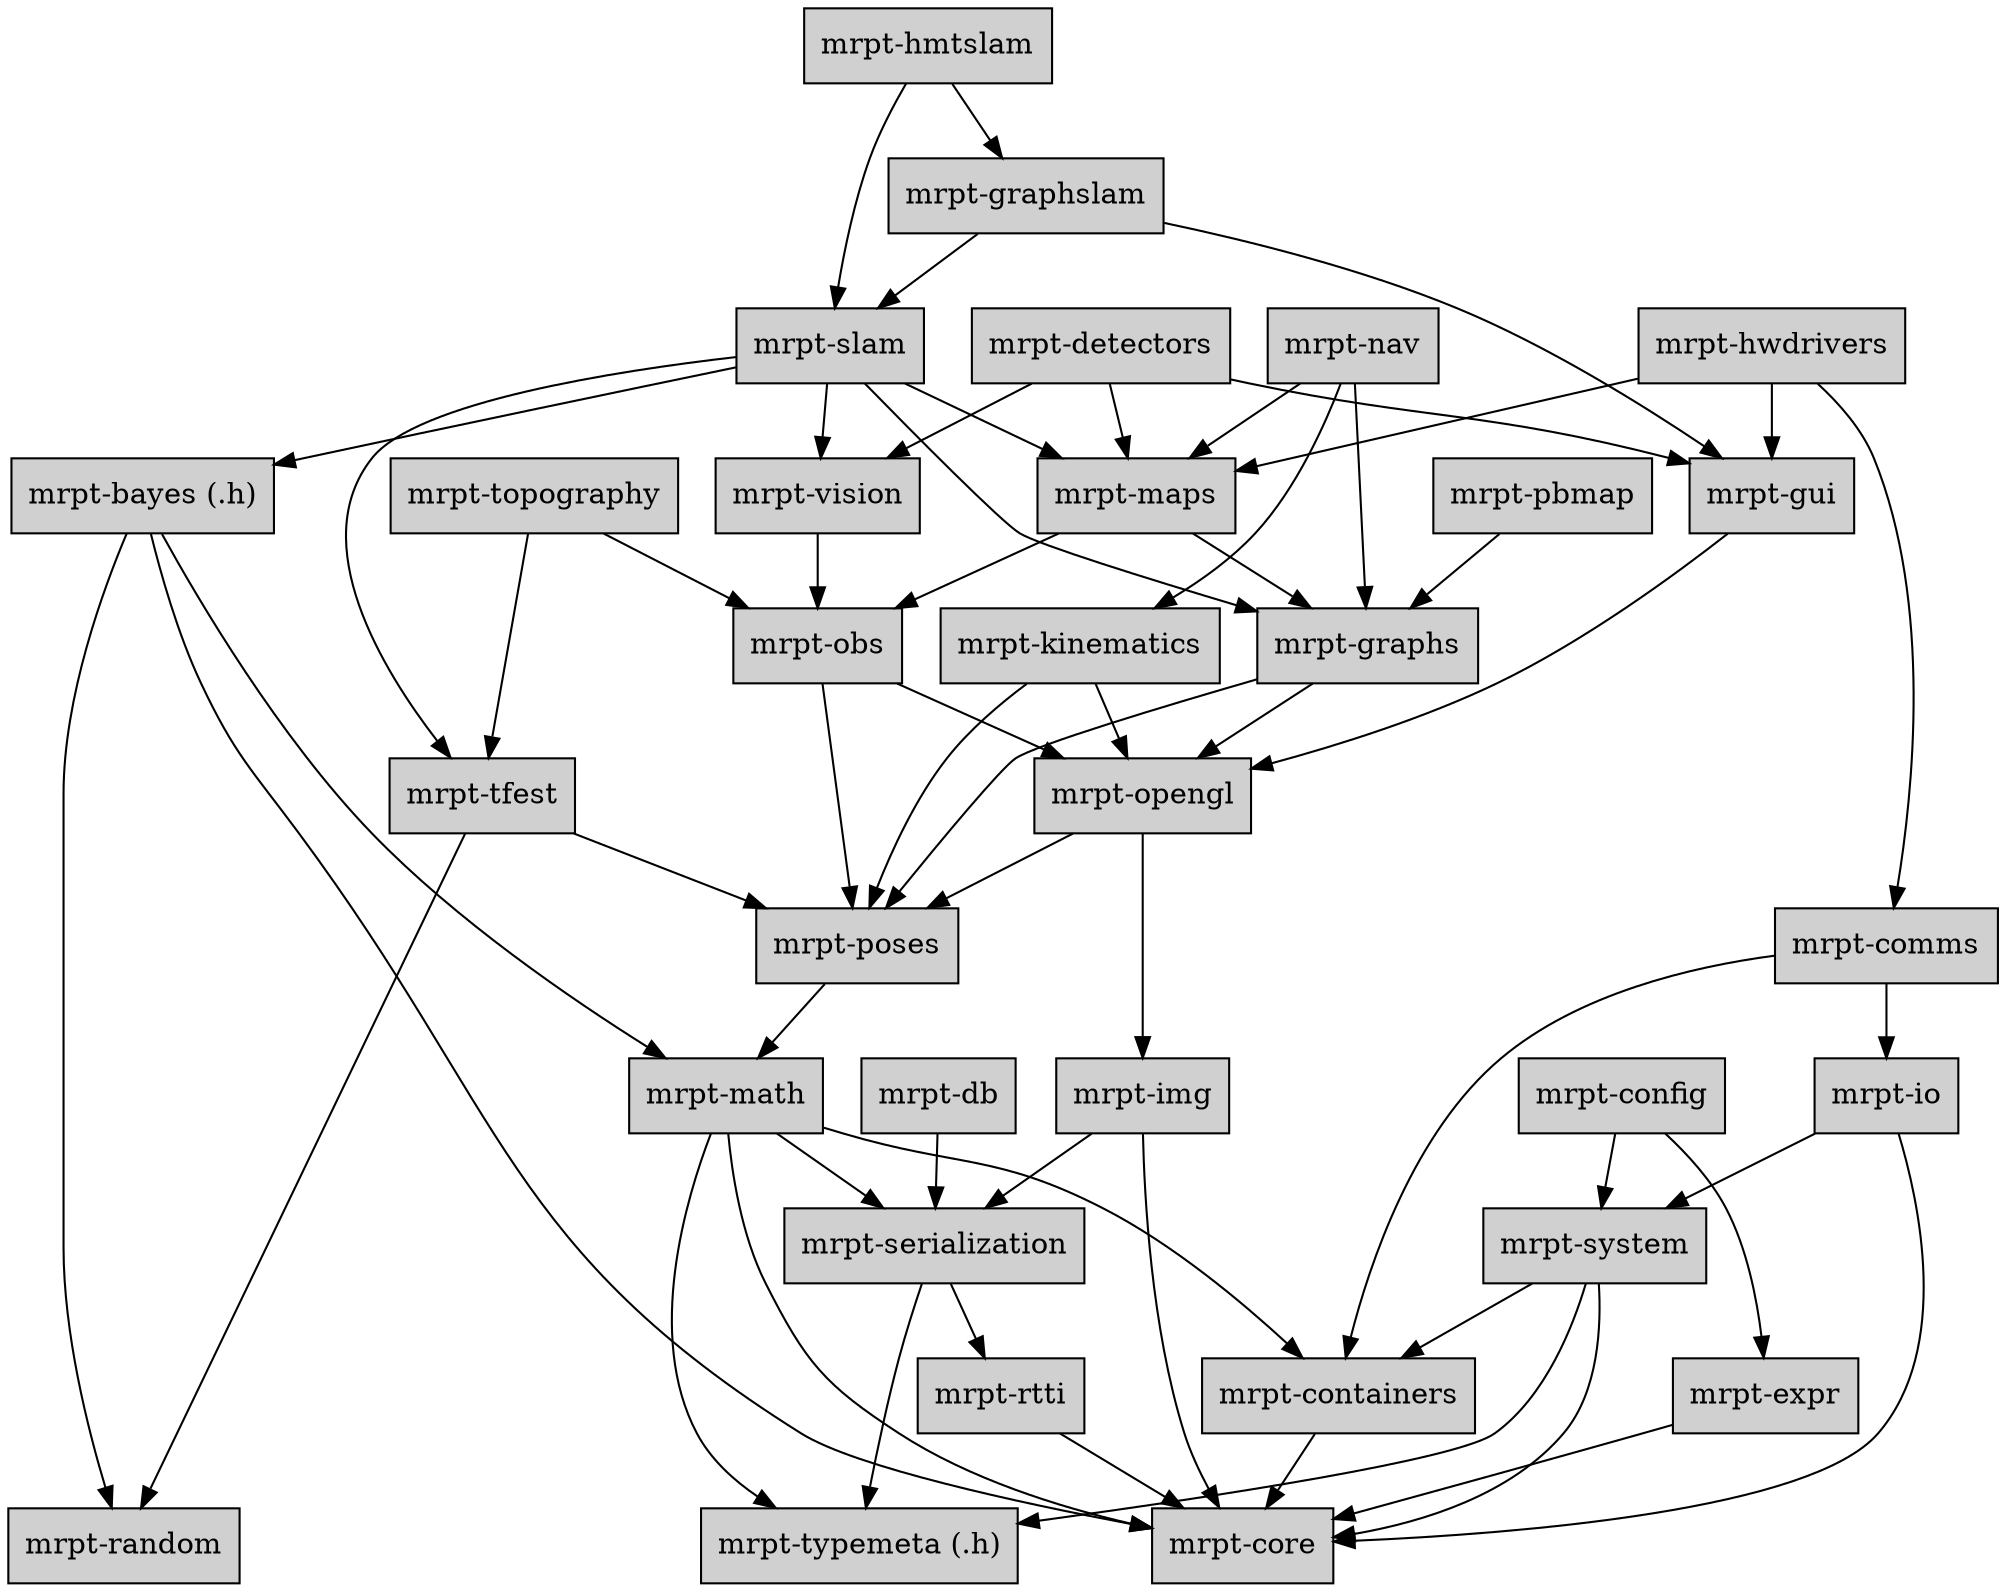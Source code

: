 digraph MRPT_LIBS {

	node [shape=box,style=filled, fillcolor="#D0D0D0"];

	bayes [label="mrpt-bayes (.h)",URL="group__mrpt__bayes__grp.html"];
	bayes -> core;
	bayes -> math;
	bayes -> random;

	comms [label="mrpt-comms",URL="group__mrpt__comms__grp.html"];
	comms -> io;
	comms -> containers

	config   [label="mrpt-config",URL="group__mrpt__config__grp.html"];
	config -> expr;
	config -> system;

	containers  [label="mrpt-containers",URL="group__mrpt__containers__grp.html"];
	containers -> core;

	{ rank = sink; 
	core       [label="mrpt-core",URL="group__mrpt__core__grp.html"];
	}

	db         [label="mrpt-db",URL="group__mrpt__db__grp.html"];
	db  -> serialization;

	detectors  [label="mrpt-detectors",URL="group__mrpt__detectors__grp.html"];
	detectors -> gui;
	detectors -> maps;
	detectors -> vision;

	expr       [label="mrpt-expr",URL="group__mrpt__expr__grp.html"];
	expr -> core;

	graphs     [label="mrpt-graphs",URL="group__mrpt__graphs__grp.html"];
	graphs -> opengl;
	graphs -> poses;

	graphslam  [label="mrpt-graphslam",URL="group__mrpt__graphslam__grp.html"];
	graphslam -> gui;
	graphslam -> slam;

	gui        [label="mrpt-gui",URL="group__mrpt__gui__grp.html"];
	gui -> opengl;

	hmtslam    [label="mrpt-hmtslam",URL="group__mrpt__hmtslam__grp.html"];
	hmtslam -> graphslam;
	hmtslam -> slam;

	hwdrivers  [label="mrpt-hwdrivers",URL="group__mrpt__hwdrivers__grp.html"];
	hwdrivers -> comms;
	hwdrivers -> gui;
	hwdrivers -> maps;

	img [label="mrpt-img",URL="group__mrpt__img__grp.html"];
	img  -> core;
	img  -> serialization;

	io [label="mrpt-io",URL="group__mrpt__io__grp.html"];
	io  -> core;
	io  -> system;

	kinematics [label="mrpt-kinematics",URL="group__mrpt__kinematics__grp.html"];
	kinematics -> opengl;
	kinematics -> poses;

	maps       [label="mrpt-maps",URL="group__mrpt__maps__grp.html"];
	maps -> graphs;
	maps -> obs;

	math       [label="mrpt-math",URL="group__mrpt__math__grp.html"];
	math -> core;
	math -> containers;
	math -> typemeta;
	math -> serialization;

	nav        [label="mrpt-nav",URL="group__mrpt__nav__grp.html"];
	nav -> graphs;
	nav -> kinematics;
	nav -> maps;

	obs        [label="mrpt-obs",URL="group__mrpt__obs__grp.html"];
	obs -> opengl;
	obs -> poses;

	opengl     [label="mrpt-opengl", URL="group__mrpt__opengl__grp.html"];
	opengl -> poses;
	opengl -> img;

	pbmap      [label="mrpt-pbmap",URL="group__mrpt__pbmap__grp.html"];
	pbmap -> graphs;

	poses     [label="mrpt-poses",URL="group__mrpt__poses__grp.html"];
	poses -> math;
	
	{ rank = sink; 
	random     [label="mrpt-random",URL="group__mrpt__random__grp.html"];
	}

	rtti     [label="mrpt-rtti",URL="group__mrpt__rtti__grp.html"];
	rtti -> core;

	serialization [label="mrpt-serialization",URL="group__mrpt__serialization__grp.html"];
	serialization -> typemeta;
	serialization -> rtti;

	slam       [label="mrpt-slam",URL="group__mrpt__slam__grp.html"];
	slam -> bayes;
	slam -> graphs;
	slam -> maps;
	slam -> tfest;
	slam -> vision;

	system     [label="mrpt-system",URL="group__mrpt__system__grp.html"];
	system -> core;
	system -> typemeta;
	system -> containers;

	tfest      [label="mrpt-tfest",URL="group__mrpt__tfest__grp.html"];
	tfest -> random;
	tfest -> poses;

	topography [label="mrpt-topography",URL="group__mrpt__topography__grp.html"];
	topography -> obs;
	topography -> tfest;

	{ rank = sink; 
	typemeta [label="mrpt-typemeta (.h)",URL="group__mrpt__typemeta__grp.html"];
	}

	vision     [label="mrpt-vision",URL="group__mrpt__vision__grp.html"];
	vision -> obs;
}
